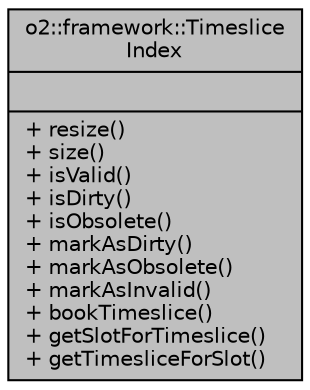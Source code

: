 digraph "o2::framework::TimesliceIndex"
{
 // INTERACTIVE_SVG=YES
  bgcolor="transparent";
  edge [fontname="Helvetica",fontsize="10",labelfontname="Helvetica",labelfontsize="10"];
  node [fontname="Helvetica",fontsize="10",shape=record];
  Node1 [label="{o2::framework::Timeslice\lIndex\n||+ resize()\l+ size()\l+ isValid()\l+ isDirty()\l+ isObsolete()\l+ markAsDirty()\l+ markAsObsolete()\l+ markAsInvalid()\l+ bookTimeslice()\l+ getSlotForTimeslice()\l+ getTimesliceForSlot()\l}",height=0.2,width=0.4,color="black", fillcolor="grey75", style="filled" fontcolor="black"];
}
